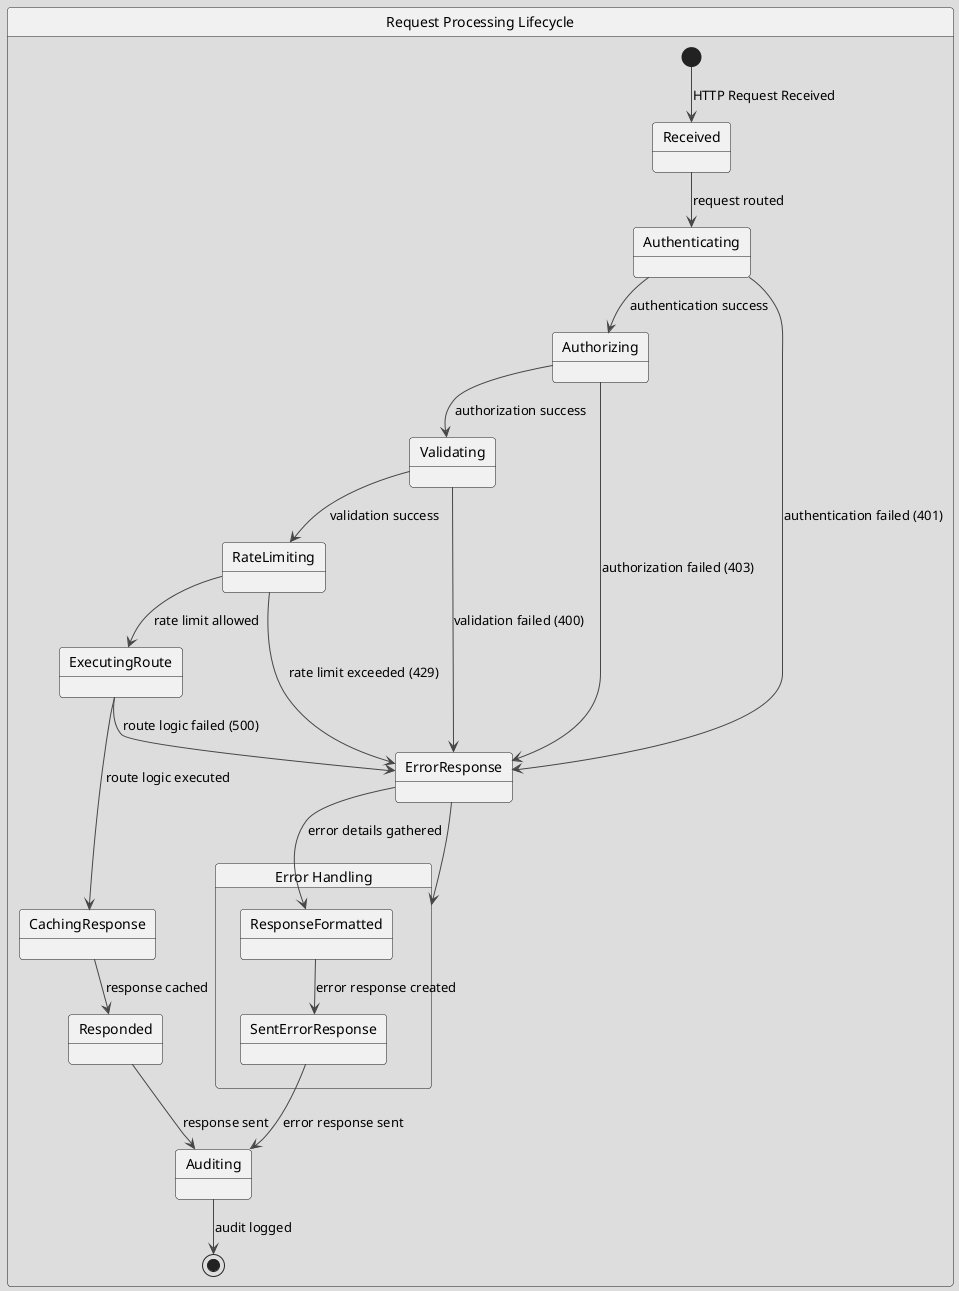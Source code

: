 @startuml
!theme toy

state "Request Processing Lifecycle" as RequestProcessing {
  [*] --> Received : HTTP Request Received
  Received --> Authenticating : request routed
  Authenticating --> Authorizing : authentication success
  Authenticating --> ErrorResponse : authentication failed (401)

  Authorizing --> Validating : authorization success
  Authorizing --> ErrorResponse : authorization failed (403)

  Validating --> RateLimiting : validation success
  Validating --> ErrorResponse : validation failed (400)

  RateLimiting --> ExecutingRoute : rate limit allowed
  RateLimiting --> ErrorResponse : rate limit exceeded (429)

  ExecutingRoute --> CachingResponse : route logic executed
  ExecutingRoute --> ErrorResponse : route logic failed (500)

  CachingResponse --> Responded : response cached
  Responded --> Auditing : response sent

  Auditing --> [*] : audit logged

  state "Error Handling" as ErrorHandling {
    ErrorResponse --> ResponseFormatted : error details gathered
    ResponseFormatted --> SentErrorResponse : error response created
    SentErrorResponse --> Auditing : error response sent
  }

  ErrorResponse --> ErrorHandling
}
@enduml